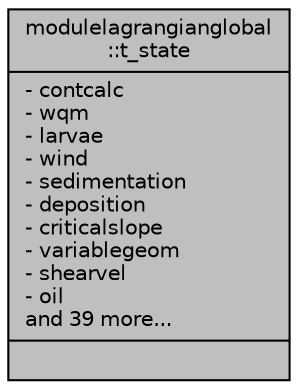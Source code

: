digraph "modulelagrangianglobal::t_state"
{
 // LATEX_PDF_SIZE
  edge [fontname="Helvetica",fontsize="10",labelfontname="Helvetica",labelfontsize="10"];
  node [fontname="Helvetica",fontsize="10",shape=record];
  Node1 [label="{modulelagrangianglobal\l::t_state\n|- contcalc\l- wqm\l- larvae\l- wind\l- sedimentation\l- deposition\l- criticalslope\l- variablegeom\l- shearvel\l- oil\land 39 more...\l|}",height=0.2,width=0.4,color="black", fillcolor="grey75", style="filled", fontcolor="black",tooltip=" "];
}
